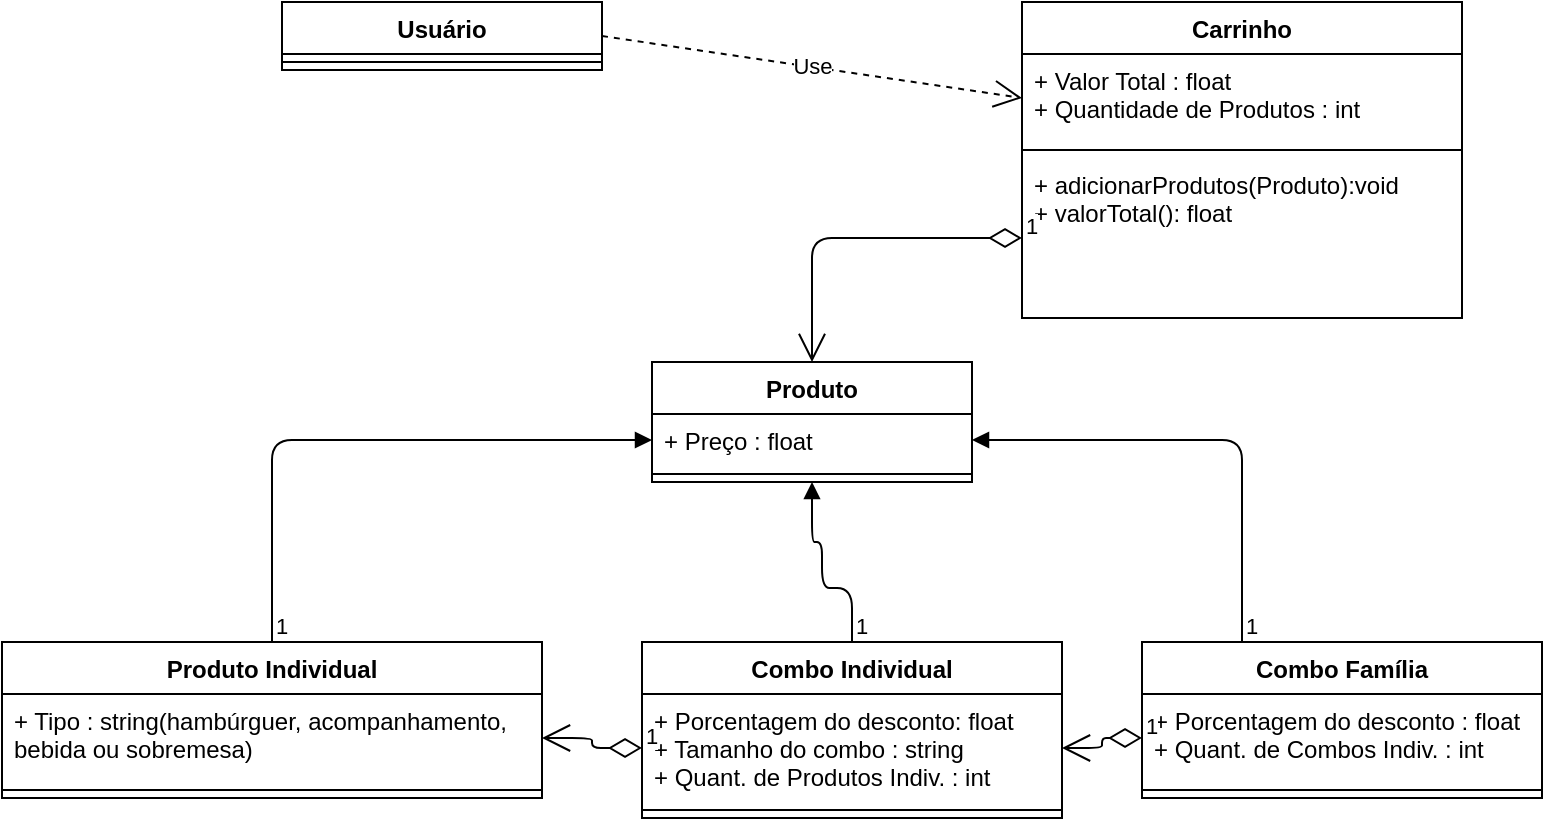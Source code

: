<mxfile version="13.6.5" type="device"><diagram id="PHvgTMLIMmTZ37EFEyEa" name="Page-1"><mxGraphModel dx="868" dy="482" grid="1" gridSize="10" guides="1" tooltips="1" connect="1" arrows="1" fold="1" page="1" pageScale="1" pageWidth="827" pageHeight="1169" math="0" shadow="0"><root><mxCell id="0"/><mxCell id="1" parent="0"/><mxCell id="MMd99IS3mwNhdkXR1Ugc-17" value="Produto Individual" style="swimlane;fontStyle=1;align=center;verticalAlign=top;childLayout=stackLayout;horizontal=1;startSize=26;horizontalStack=0;resizeParent=1;resizeParentMax=0;resizeLast=0;collapsible=1;marginBottom=0;" parent="1" vertex="1"><mxGeometry x="30" y="370" width="270" height="78" as="geometry"/></mxCell><mxCell id="MMd99IS3mwNhdkXR1Ugc-18" value="+ Tipo : string(hambúrguer, acompanhamento, &#10;bebida ou sobremesa)" style="text;strokeColor=none;fillColor=none;align=left;verticalAlign=top;spacingLeft=4;spacingRight=4;overflow=hidden;rotatable=0;points=[[0,0.5],[1,0.5]];portConstraint=eastwest;" parent="MMd99IS3mwNhdkXR1Ugc-17" vertex="1"><mxGeometry y="26" width="270" height="44" as="geometry"/></mxCell><mxCell id="MMd99IS3mwNhdkXR1Ugc-19" value="" style="line;strokeWidth=1;fillColor=none;align=left;verticalAlign=middle;spacingTop=-1;spacingLeft=3;spacingRight=3;rotatable=0;labelPosition=right;points=[];portConstraint=eastwest;" parent="MMd99IS3mwNhdkXR1Ugc-17" vertex="1"><mxGeometry y="70" width="270" height="8" as="geometry"/></mxCell><mxCell id="MMd99IS3mwNhdkXR1Ugc-13" value="Produto" style="swimlane;fontStyle=1;align=center;verticalAlign=top;childLayout=stackLayout;horizontal=1;startSize=26;horizontalStack=0;resizeParent=1;resizeParentMax=0;resizeLast=0;collapsible=1;marginBottom=0;" parent="1" vertex="1"><mxGeometry x="355" y="230" width="160" height="60" as="geometry"/></mxCell><mxCell id="MMd99IS3mwNhdkXR1Ugc-14" value="+ Preço : float" style="text;strokeColor=none;fillColor=none;align=left;verticalAlign=top;spacingLeft=4;spacingRight=4;overflow=hidden;rotatable=0;points=[[0,0.5],[1,0.5]];portConstraint=eastwest;" parent="MMd99IS3mwNhdkXR1Ugc-13" vertex="1"><mxGeometry y="26" width="160" height="26" as="geometry"/></mxCell><mxCell id="MMd99IS3mwNhdkXR1Ugc-15" value="" style="line;strokeWidth=1;fillColor=none;align=left;verticalAlign=middle;spacingTop=-1;spacingLeft=3;spacingRight=3;rotatable=0;labelPosition=right;points=[];portConstraint=eastwest;" parent="MMd99IS3mwNhdkXR1Ugc-13" vertex="1"><mxGeometry y="52" width="160" height="8" as="geometry"/></mxCell><mxCell id="MMd99IS3mwNhdkXR1Ugc-9" value="Usuário" style="swimlane;fontStyle=1;align=center;verticalAlign=top;childLayout=stackLayout;horizontal=1;startSize=26;horizontalStack=0;resizeParent=1;resizeParentMax=0;resizeLast=0;collapsible=1;marginBottom=0;" parent="1" vertex="1"><mxGeometry x="170" y="50" width="160" height="34" as="geometry"/></mxCell><mxCell id="MMd99IS3mwNhdkXR1Ugc-11" value="" style="line;strokeWidth=1;fillColor=none;align=left;verticalAlign=middle;spacingTop=-1;spacingLeft=3;spacingRight=3;rotatable=0;labelPosition=right;points=[];portConstraint=eastwest;" parent="MMd99IS3mwNhdkXR1Ugc-9" vertex="1"><mxGeometry y="26" width="160" height="8" as="geometry"/></mxCell><mxCell id="MMd99IS3mwNhdkXR1Ugc-1" value="Carrinho" style="swimlane;fontStyle=1;align=center;verticalAlign=top;childLayout=stackLayout;horizontal=1;startSize=26;horizontalStack=0;resizeParent=1;resizeParentMax=0;resizeLast=0;collapsible=1;marginBottom=0;" parent="1" vertex="1"><mxGeometry x="540" y="50" width="220" height="158" as="geometry"/></mxCell><mxCell id="MMd99IS3mwNhdkXR1Ugc-2" value="+ Valor Total : float&#10;+ Quantidade de Produtos : int" style="text;strokeColor=none;fillColor=none;align=left;verticalAlign=top;spacingLeft=4;spacingRight=4;overflow=hidden;rotatable=0;points=[[0,0.5],[1,0.5]];portConstraint=eastwest;" parent="MMd99IS3mwNhdkXR1Ugc-1" vertex="1"><mxGeometry y="26" width="220" height="44" as="geometry"/></mxCell><mxCell id="MMd99IS3mwNhdkXR1Ugc-3" value="" style="line;strokeWidth=1;fillColor=none;align=left;verticalAlign=middle;spacingTop=-1;spacingLeft=3;spacingRight=3;rotatable=0;labelPosition=right;points=[];portConstraint=eastwest;" parent="MMd99IS3mwNhdkXR1Ugc-1" vertex="1"><mxGeometry y="70" width="220" height="8" as="geometry"/></mxCell><mxCell id="MMd99IS3mwNhdkXR1Ugc-4" value="+ adicionarProdutos(Produto):void&#10;+ valorTotal(): float" style="text;strokeColor=none;fillColor=none;align=left;verticalAlign=top;spacingLeft=4;spacingRight=4;overflow=hidden;rotatable=0;points=[[0,0.5],[1,0.5]];portConstraint=eastwest;" parent="MMd99IS3mwNhdkXR1Ugc-1" vertex="1"><mxGeometry y="78" width="220" height="80" as="geometry"/></mxCell><mxCell id="MMd99IS3mwNhdkXR1Ugc-26" value="1" style="endArrow=open;html=1;endSize=12;startArrow=diamondThin;startSize=14;startFill=0;edgeStyle=orthogonalEdgeStyle;align=left;verticalAlign=bottom;exitX=0;exitY=0.5;exitDx=0;exitDy=0;entryX=0.5;entryY=0;entryDx=0;entryDy=0;" parent="1" source="MMd99IS3mwNhdkXR1Ugc-4" target="MMd99IS3mwNhdkXR1Ugc-13" edge="1"><mxGeometry x="-1" y="3" relative="1" as="geometry"><mxPoint x="330" y="270" as="sourcePoint"/><mxPoint x="490" y="270" as="targetPoint"/></mxGeometry></mxCell><mxCell id="MMd99IS3mwNhdkXR1Ugc-27" value="Use" style="endArrow=open;endSize=12;dashed=1;html=1;exitX=1;exitY=0.5;exitDx=0;exitDy=0;entryX=0;entryY=0.5;entryDx=0;entryDy=0;" parent="1" source="MMd99IS3mwNhdkXR1Ugc-9" target="MMd99IS3mwNhdkXR1Ugc-2" edge="1"><mxGeometry width="160" relative="1" as="geometry"><mxPoint x="330" y="270" as="sourcePoint"/><mxPoint x="490" y="270" as="targetPoint"/></mxGeometry></mxCell><mxCell id="MMd99IS3mwNhdkXR1Ugc-22" value="Combo Família" style="swimlane;fontStyle=1;align=center;verticalAlign=top;childLayout=stackLayout;horizontal=1;startSize=26;horizontalStack=0;resizeParent=1;resizeParentMax=0;resizeLast=0;collapsible=1;marginBottom=0;" parent="1" vertex="1"><mxGeometry x="600" y="370" width="200" height="78" as="geometry"/></mxCell><mxCell id="MMd99IS3mwNhdkXR1Ugc-23" value="+ Porcentagem do desconto : float&#10;+ Quant. de Combos Indiv. : int" style="text;strokeColor=none;fillColor=none;align=left;verticalAlign=top;spacingLeft=4;spacingRight=4;overflow=hidden;rotatable=0;points=[[0,0.5],[1,0.5]];portConstraint=eastwest;" parent="MMd99IS3mwNhdkXR1Ugc-22" vertex="1"><mxGeometry y="26" width="200" height="44" as="geometry"/></mxCell><mxCell id="MMd99IS3mwNhdkXR1Ugc-24" value="" style="line;strokeWidth=1;fillColor=none;align=left;verticalAlign=middle;spacingTop=-1;spacingLeft=3;spacingRight=3;rotatable=0;labelPosition=right;points=[];portConstraint=eastwest;" parent="MMd99IS3mwNhdkXR1Ugc-22" vertex="1"><mxGeometry y="70" width="200" height="8" as="geometry"/></mxCell><mxCell id="MMd99IS3mwNhdkXR1Ugc-30" value="" style="endArrow=block;endFill=1;html=1;edgeStyle=orthogonalEdgeStyle;align=left;verticalAlign=top;exitX=0.5;exitY=0;exitDx=0;exitDy=0;entryX=0;entryY=0.5;entryDx=0;entryDy=0;" parent="1" source="MMd99IS3mwNhdkXR1Ugc-17" target="MMd99IS3mwNhdkXR1Ugc-14" edge="1"><mxGeometry x="-1" relative="1" as="geometry"><mxPoint x="330" y="370" as="sourcePoint"/><mxPoint x="355" y="303" as="targetPoint"/></mxGeometry></mxCell><mxCell id="MMd99IS3mwNhdkXR1Ugc-31" value="1" style="edgeLabel;resizable=0;html=1;align=left;verticalAlign=bottom;" parent="MMd99IS3mwNhdkXR1Ugc-30" connectable="0" vertex="1"><mxGeometry x="-1" relative="1" as="geometry"/></mxCell><mxCell id="MMd99IS3mwNhdkXR1Ugc-32" value="name" style="endArrow=block;endFill=1;html=1;edgeStyle=orthogonalEdgeStyle;align=left;verticalAlign=top;entryX=0.5;entryY=1;entryDx=0;entryDy=0;exitX=0.5;exitY=0;exitDx=0;exitDy=0;" parent="1" source="MMd99IS3mwNhdkXR1Ugc-5" target="MMd99IS3mwNhdkXR1Ugc-13" edge="1"><mxGeometry x="-1" relative="1" as="geometry"><mxPoint x="330" y="370" as="sourcePoint"/><mxPoint x="435" y="320.004" as="targetPoint"/><Array as="points"><mxPoint x="455" y="343"/><mxPoint x="440" y="343"/><mxPoint x="440" y="320"/><mxPoint x="435" y="320"/></Array></mxGeometry></mxCell><mxCell id="MMd99IS3mwNhdkXR1Ugc-33" value="1" style="edgeLabel;resizable=0;html=1;align=left;verticalAlign=bottom;" parent="MMd99IS3mwNhdkXR1Ugc-32" connectable="0" vertex="1"><mxGeometry x="-1" relative="1" as="geometry"/></mxCell><mxCell id="MMd99IS3mwNhdkXR1Ugc-5" value="Combo Individual" style="swimlane;fontStyle=1;align=center;verticalAlign=top;childLayout=stackLayout;horizontal=1;startSize=26;horizontalStack=0;resizeParent=1;resizeParentMax=0;resizeLast=0;collapsible=1;marginBottom=0;" parent="1" vertex="1"><mxGeometry x="350" y="370" width="210" height="88" as="geometry"/></mxCell><mxCell id="MMd99IS3mwNhdkXR1Ugc-6" value="+ Porcentagem do desconto: float&#10;+ Tamanho do combo : string&#10;+ Quant. de Produtos Indiv. : int" style="text;strokeColor=none;fillColor=none;align=left;verticalAlign=top;spacingLeft=4;spacingRight=4;overflow=hidden;rotatable=0;points=[[0,0.5],[1,0.5]];portConstraint=eastwest;" parent="MMd99IS3mwNhdkXR1Ugc-5" vertex="1"><mxGeometry y="26" width="210" height="54" as="geometry"/></mxCell><mxCell id="MMd99IS3mwNhdkXR1Ugc-7" value="" style="line;strokeWidth=1;fillColor=none;align=left;verticalAlign=middle;spacingTop=-1;spacingLeft=3;spacingRight=3;rotatable=0;labelPosition=right;points=[];portConstraint=eastwest;" parent="MMd99IS3mwNhdkXR1Ugc-5" vertex="1"><mxGeometry y="80" width="210" height="8" as="geometry"/></mxCell><mxCell id="MMd99IS3mwNhdkXR1Ugc-34" value="" style="endArrow=block;endFill=1;html=1;edgeStyle=orthogonalEdgeStyle;align=left;verticalAlign=top;entryX=1;entryY=0.5;entryDx=0;entryDy=0;exitX=0.25;exitY=0;exitDx=0;exitDy=0;" parent="1" source="MMd99IS3mwNhdkXR1Ugc-22" target="MMd99IS3mwNhdkXR1Ugc-14" edge="1"><mxGeometry x="-1" relative="1" as="geometry"><mxPoint x="330" y="370" as="sourcePoint"/><mxPoint x="515" y="303" as="targetPoint"/></mxGeometry></mxCell><mxCell id="MMd99IS3mwNhdkXR1Ugc-35" value="1" style="edgeLabel;resizable=0;html=1;align=left;verticalAlign=bottom;" parent="MMd99IS3mwNhdkXR1Ugc-34" connectable="0" vertex="1"><mxGeometry x="-1" relative="1" as="geometry"/></mxCell><mxCell id="K4kyrUVndtJ1W1PytfxO-1" value="1" style="endArrow=open;html=1;endSize=12;startArrow=diamondThin;startSize=14;startFill=0;edgeStyle=orthogonalEdgeStyle;align=left;verticalAlign=bottom;exitX=0;exitY=0.5;exitDx=0;exitDy=0;entryX=1;entryY=0.5;entryDx=0;entryDy=0;" edge="1" parent="1" source="MMd99IS3mwNhdkXR1Ugc-6" target="MMd99IS3mwNhdkXR1Ugc-18"><mxGeometry x="-1" y="3" relative="1" as="geometry"><mxPoint x="330" y="250" as="sourcePoint"/><mxPoint x="490" y="250" as="targetPoint"/></mxGeometry></mxCell><mxCell id="K4kyrUVndtJ1W1PytfxO-2" value="1" style="endArrow=open;html=1;endSize=12;startArrow=diamondThin;startSize=14;startFill=0;edgeStyle=orthogonalEdgeStyle;align=left;verticalAlign=bottom;entryX=1;entryY=0.5;entryDx=0;entryDy=0;exitX=0;exitY=0.5;exitDx=0;exitDy=0;" edge="1" parent="1" source="MMd99IS3mwNhdkXR1Ugc-23" target="MMd99IS3mwNhdkXR1Ugc-6"><mxGeometry x="-1" y="3" relative="1" as="geometry"><mxPoint x="330" y="250" as="sourcePoint"/><mxPoint x="490" y="250" as="targetPoint"/></mxGeometry></mxCell></root></mxGraphModel></diagram></mxfile>